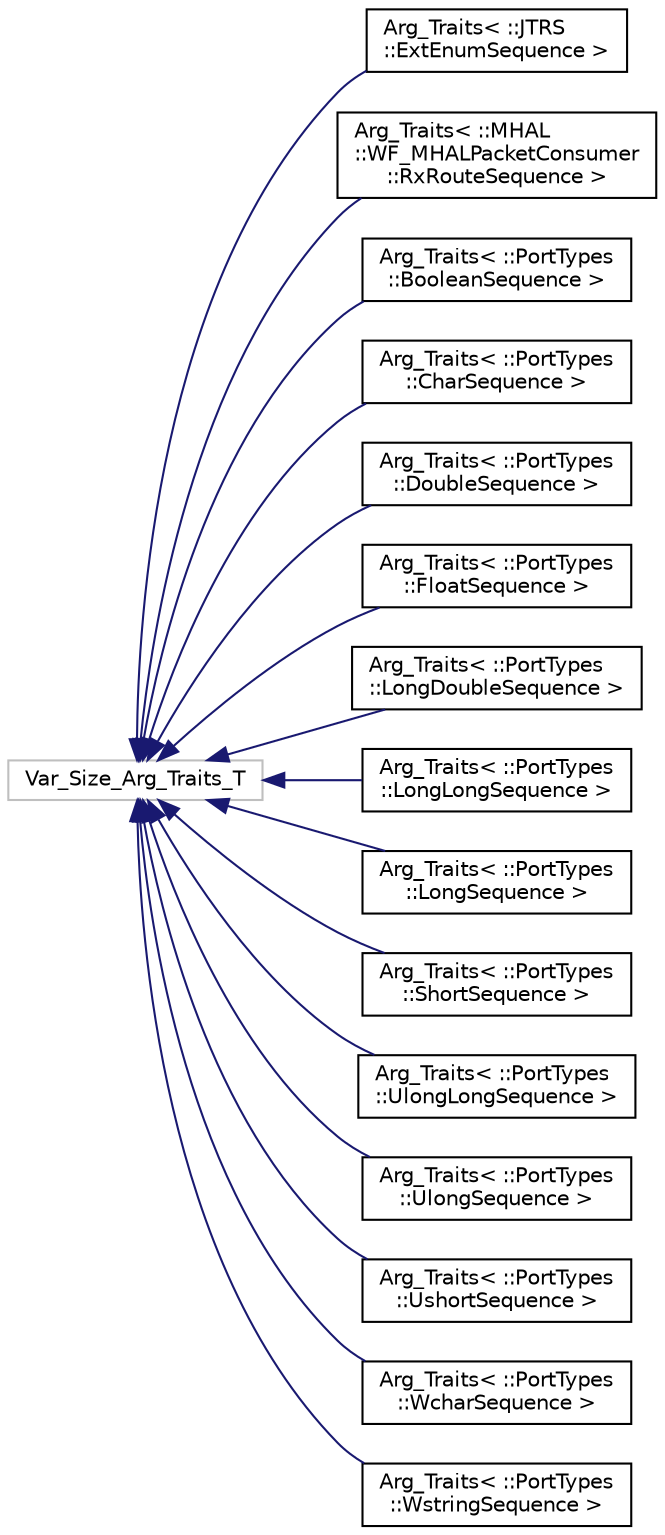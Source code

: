 digraph "Graphical Class Hierarchy"
{
 // INTERACTIVE_SVG=YES
  edge [fontname="Helvetica",fontsize="10",labelfontname="Helvetica",labelfontsize="10"];
  node [fontname="Helvetica",fontsize="10",shape=record];
  rankdir="LR";
  Node1 [label="Var_Size_Arg_Traits_T",height=0.2,width=0.4,color="grey75", fillcolor="white", style="filled"];
  Node1 -> Node2 [dir="back",color="midnightblue",fontsize="10",style="solid",fontname="Helvetica"];
  Node2 [label="Arg_Traits\< ::JTRS\l::ExtEnumSequence \>",height=0.2,width=0.4,color="black", fillcolor="white", style="filled",URL="$class_t_a_o_1_1_arg___traits_3_01_1_1_j_t_r_s_1_1_ext_enum_sequence_01_4.html"];
  Node1 -> Node3 [dir="back",color="midnightblue",fontsize="10",style="solid",fontname="Helvetica"];
  Node3 [label="Arg_Traits\< ::MHAL\l::WF_MHALPacketConsumer\l::RxRouteSequence \>",height=0.2,width=0.4,color="black", fillcolor="white", style="filled",URL="$class_t_a_o_1_1_arg___traits_3_01_1_1_m_h_a_l_1_1_w_f___m_h_a_l_packet_consumer_1_1_rx_route_sequence_01_4.html"];
  Node1 -> Node4 [dir="back",color="midnightblue",fontsize="10",style="solid",fontname="Helvetica"];
  Node4 [label="Arg_Traits\< ::PortTypes\l::BooleanSequence \>",height=0.2,width=0.4,color="black", fillcolor="white", style="filled",URL="$class_t_a_o_1_1_arg___traits_3_01_1_1_port_types_1_1_boolean_sequence_01_4.html"];
  Node1 -> Node5 [dir="back",color="midnightblue",fontsize="10",style="solid",fontname="Helvetica"];
  Node5 [label="Arg_Traits\< ::PortTypes\l::CharSequence \>",height=0.2,width=0.4,color="black", fillcolor="white", style="filled",URL="$class_t_a_o_1_1_arg___traits_3_01_1_1_port_types_1_1_char_sequence_01_4.html"];
  Node1 -> Node6 [dir="back",color="midnightblue",fontsize="10",style="solid",fontname="Helvetica"];
  Node6 [label="Arg_Traits\< ::PortTypes\l::DoubleSequence \>",height=0.2,width=0.4,color="black", fillcolor="white", style="filled",URL="$class_t_a_o_1_1_arg___traits_3_01_1_1_port_types_1_1_double_sequence_01_4.html"];
  Node1 -> Node7 [dir="back",color="midnightblue",fontsize="10",style="solid",fontname="Helvetica"];
  Node7 [label="Arg_Traits\< ::PortTypes\l::FloatSequence \>",height=0.2,width=0.4,color="black", fillcolor="white", style="filled",URL="$class_t_a_o_1_1_arg___traits_3_01_1_1_port_types_1_1_float_sequence_01_4.html"];
  Node1 -> Node8 [dir="back",color="midnightblue",fontsize="10",style="solid",fontname="Helvetica"];
  Node8 [label="Arg_Traits\< ::PortTypes\l::LongDoubleSequence \>",height=0.2,width=0.4,color="black", fillcolor="white", style="filled",URL="$class_t_a_o_1_1_arg___traits_3_01_1_1_port_types_1_1_long_double_sequence_01_4.html"];
  Node1 -> Node9 [dir="back",color="midnightblue",fontsize="10",style="solid",fontname="Helvetica"];
  Node9 [label="Arg_Traits\< ::PortTypes\l::LongLongSequence \>",height=0.2,width=0.4,color="black", fillcolor="white", style="filled",URL="$class_t_a_o_1_1_arg___traits_3_01_1_1_port_types_1_1_long_long_sequence_01_4.html"];
  Node1 -> Node10 [dir="back",color="midnightblue",fontsize="10",style="solid",fontname="Helvetica"];
  Node10 [label="Arg_Traits\< ::PortTypes\l::LongSequence \>",height=0.2,width=0.4,color="black", fillcolor="white", style="filled",URL="$class_t_a_o_1_1_arg___traits_3_01_1_1_port_types_1_1_long_sequence_01_4.html"];
  Node1 -> Node11 [dir="back",color="midnightblue",fontsize="10",style="solid",fontname="Helvetica"];
  Node11 [label="Arg_Traits\< ::PortTypes\l::ShortSequence \>",height=0.2,width=0.4,color="black", fillcolor="white", style="filled",URL="$class_t_a_o_1_1_arg___traits_3_01_1_1_port_types_1_1_short_sequence_01_4.html"];
  Node1 -> Node12 [dir="back",color="midnightblue",fontsize="10",style="solid",fontname="Helvetica"];
  Node12 [label="Arg_Traits\< ::PortTypes\l::UlongLongSequence \>",height=0.2,width=0.4,color="black", fillcolor="white", style="filled",URL="$class_t_a_o_1_1_arg___traits_3_01_1_1_port_types_1_1_ulong_long_sequence_01_4.html"];
  Node1 -> Node13 [dir="back",color="midnightblue",fontsize="10",style="solid",fontname="Helvetica"];
  Node13 [label="Arg_Traits\< ::PortTypes\l::UlongSequence \>",height=0.2,width=0.4,color="black", fillcolor="white", style="filled",URL="$class_t_a_o_1_1_arg___traits_3_01_1_1_port_types_1_1_ulong_sequence_01_4.html"];
  Node1 -> Node14 [dir="back",color="midnightblue",fontsize="10",style="solid",fontname="Helvetica"];
  Node14 [label="Arg_Traits\< ::PortTypes\l::UshortSequence \>",height=0.2,width=0.4,color="black", fillcolor="white", style="filled",URL="$class_t_a_o_1_1_arg___traits_3_01_1_1_port_types_1_1_ushort_sequence_01_4.html"];
  Node1 -> Node15 [dir="back",color="midnightblue",fontsize="10",style="solid",fontname="Helvetica"];
  Node15 [label="Arg_Traits\< ::PortTypes\l::WcharSequence \>",height=0.2,width=0.4,color="black", fillcolor="white", style="filled",URL="$class_t_a_o_1_1_arg___traits_3_01_1_1_port_types_1_1_wchar_sequence_01_4.html"];
  Node1 -> Node16 [dir="back",color="midnightblue",fontsize="10",style="solid",fontname="Helvetica"];
  Node16 [label="Arg_Traits\< ::PortTypes\l::WstringSequence \>",height=0.2,width=0.4,color="black", fillcolor="white", style="filled",URL="$class_t_a_o_1_1_arg___traits_3_01_1_1_port_types_1_1_wstring_sequence_01_4.html"];
}
